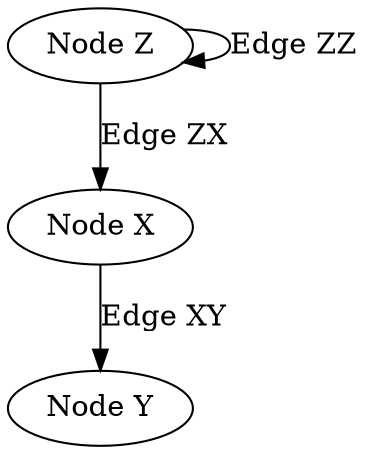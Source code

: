 digraph {
	X [label="Node X"];
	Y [label="Node Y"];
	Z [label="Node Z"];

	X -> Y [label="Edge XY"];
	Z -> X [label="Edge ZX"];
	Z -> Z [label="Edge ZZ"];
}